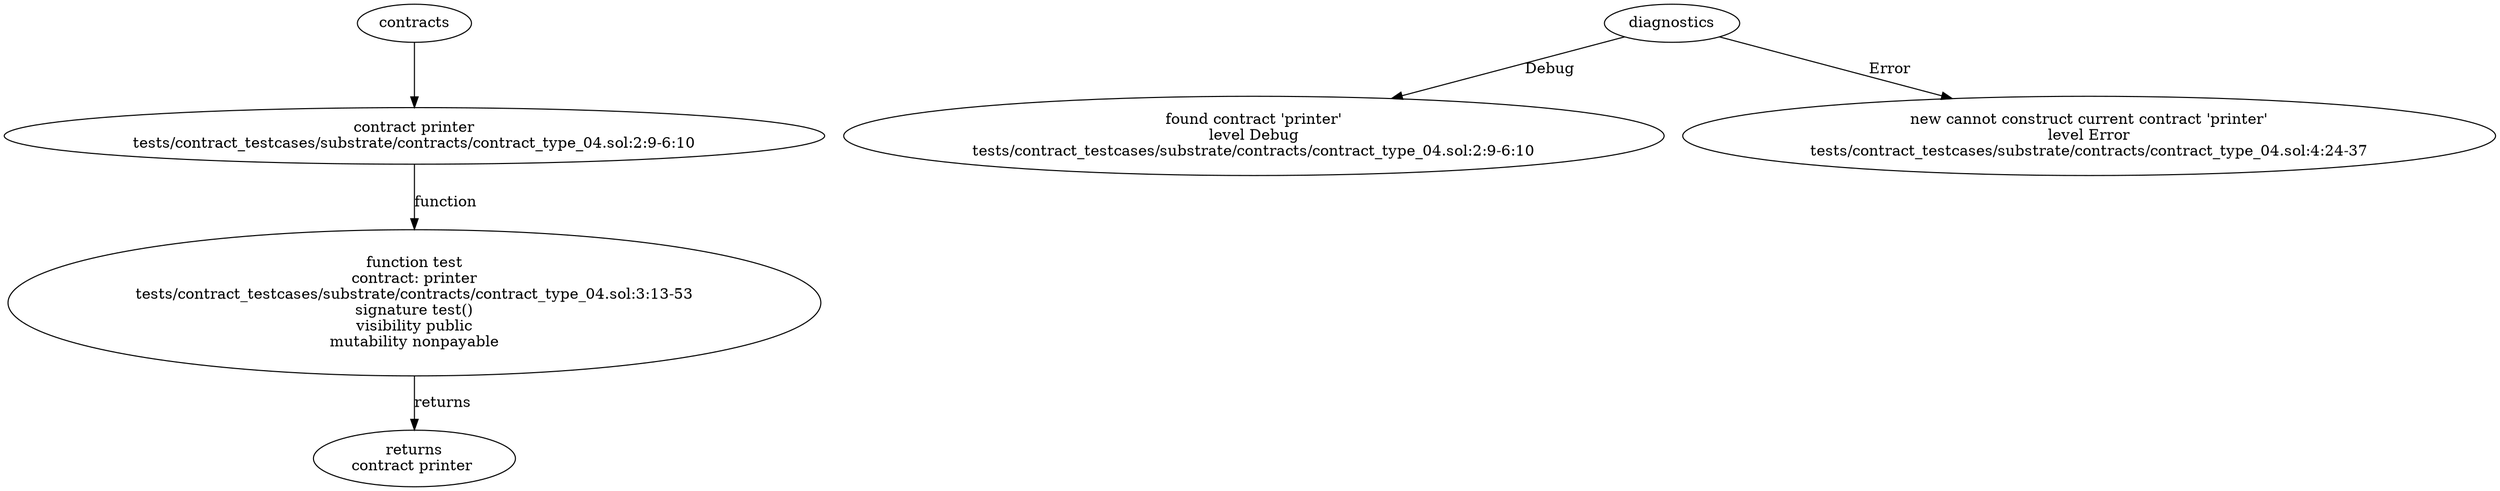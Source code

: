 strict digraph "tests/contract_testcases/substrate/contracts/contract_type_04.sol" {
	contract [label="contract printer\ntests/contract_testcases/substrate/contracts/contract_type_04.sol:2:9-6:10"]
	test [label="function test\ncontract: printer\ntests/contract_testcases/substrate/contracts/contract_type_04.sol:3:13-53\nsignature test()\nvisibility public\nmutability nonpayable"]
	returns [label="returns\ncontract printer "]
	diagnostic [label="found contract 'printer'\nlevel Debug\ntests/contract_testcases/substrate/contracts/contract_type_04.sol:2:9-6:10"]
	diagnostic_6 [label="new cannot construct current contract 'printer'\nlevel Error\ntests/contract_testcases/substrate/contracts/contract_type_04.sol:4:24-37"]
	contracts -> contract
	contract -> test [label="function"]
	test -> returns [label="returns"]
	diagnostics -> diagnostic [label="Debug"]
	diagnostics -> diagnostic_6 [label="Error"]
}
